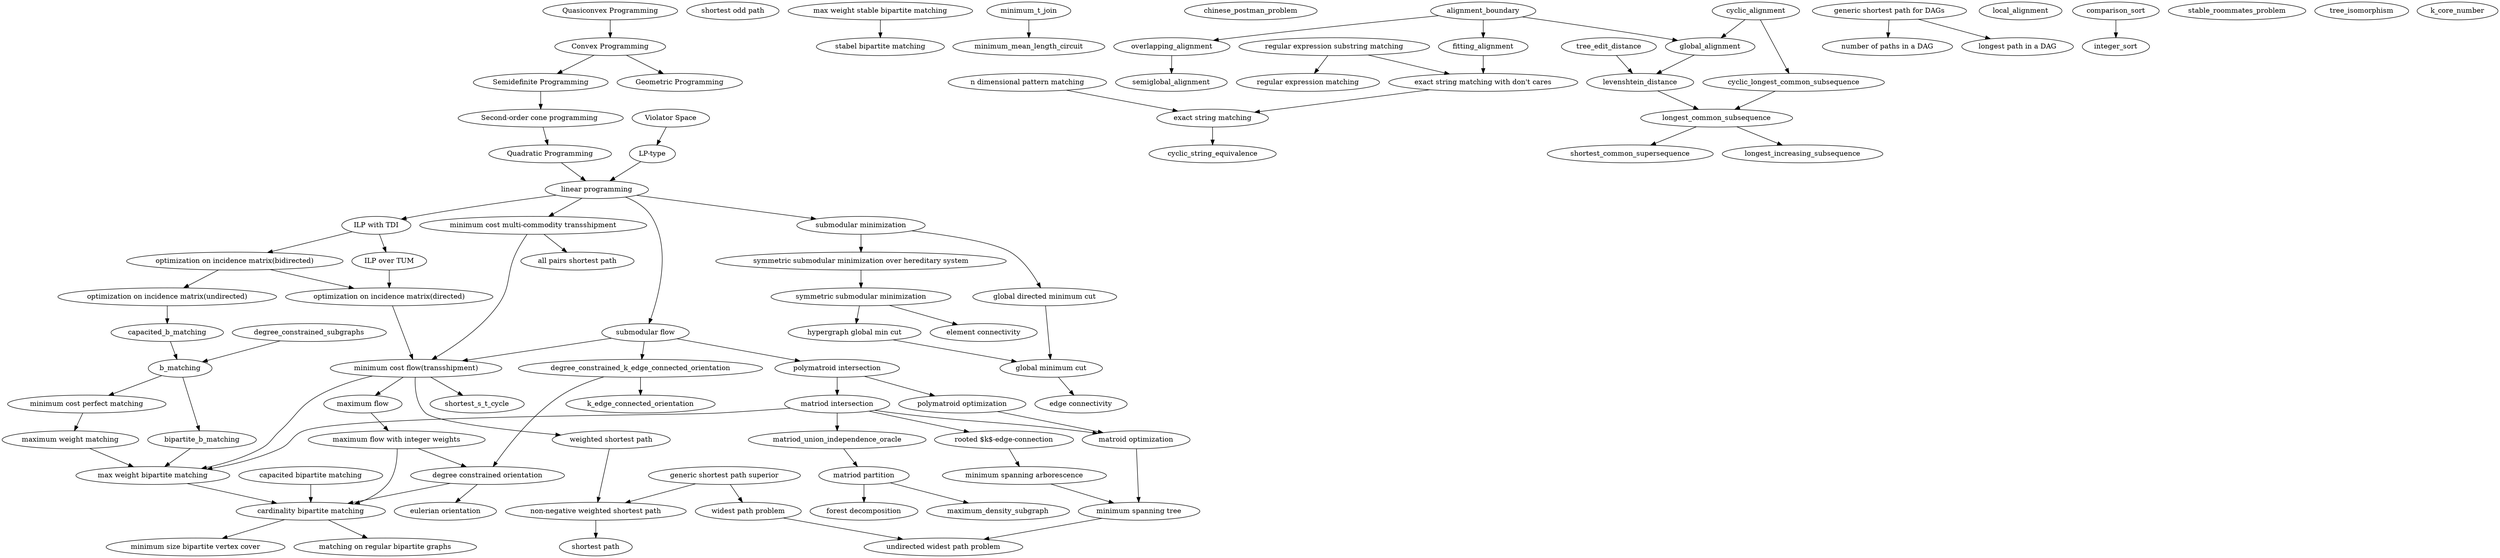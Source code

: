 digraph {
  // weakly polynomial
  semidefinite_programming [label="Semidefinite Programming"];
  second_order_cone_programming [label="Second-order cone programming "];
  quadratic_programming [label="Quadratic Programming"];
  convex_programming [label="Convex Programming"];
  geometric_programming [label="Geometric Programming"];
  quasiconvex_programming [label="Quasiconvex Programming"];
  linear_programming [label="linear programming"];
  ILP_TUM [label="ILP over TUM"];
  ILP_TDI [label="ILP with TDI"];
  violator_space [label="Violator Space"];
  lp_type [label="LP-type"];

  linear_programming -> ILP_TDI -> ILP_TUM;
  quasiconvex_programming -> convex_programming -> semidefinite_programming -> second_order_cone_programming -> quadratic_programming -> linear_programming;
  convex_programming -> geometric_programming;
  violator_space -> lp_type -> linear_programming;
  // optimization problems
  min_cost_multi_commodity_transshipment [label="minimum cost multi-commodity transshipment"];
  max_flow [label="maximum flow"];
  weighted_bipartite_matching [label="max weight bipartite matching"];
  bipartite_matching [label="cardinality bipartite matching"];
  shortest_path_nonneg_weight [label="non-negative weighted shortest path"];
  shortest_path_weight [label="weighted shortest path"];
  shortest_path [label="shortest path"];
  shortest_odd_path [label="shortest odd path"];
  weighted_matching [label="maximum weight matching"];
  min_cost_perfect_matching [label="minimum cost perfect matching"];
  min_size_bipartite_vertex_cover [label="minimum size bipartite vertex cover"];
  stable_matching [label="stabel bipartite matching"];
  max_weight_stable_matching [label="max weight stable bipartite matching"];
  max_weight_stable_matching -> stable_matching;
  capacited_bipartite_matching [label="capacited bipartite matching"];

  submodular_flow [label="submodular flow"];
  polymatroid_intersection [label="polymatroid intersection"];
  
  all_pairs_shortest_path [label="all pairs shortest path"];
  min_cost_flow [label="minimum cost flow(transshipment)"];
  degree_constrained_orientation [label="degree constrained orientation"];
  max_flow_int [label="maximum flow with integer weights"];
  submodular_min [label="submodular minimization"];
  symmetric_submodular_min [label="symmetric submodular minimization"];
  symmetric_submodular_function_hereditary [label="symmetric submodular minimization over hereditary system"]
  hypergraph_min_cut [label="hypergraph global min cut"];
  element_connectivity [label="element connectivity"];

  submodular_flow -> degree_constrained_k_edge_connected_orientation;
  degree_constrained_k_edge_connected_orientation -> k_edge_connected_orientation;
  degree_constrained_k_edge_connected_orientation -> degree_constrained_orientation;
  submodular_flow -> min_cost_flow;
  linear_programming -> submodular_min -> symmetric_submodular_function_hereditary;
  submodular_min -> directed_min_cut;
  symmetric_submodular_function_hereditary -> symmetric_submodular_min;
  symmetric_submodular_min -> hypergraph_min_cut;
  symmetric_submodular_min -> element_connectivity;
  hypergraph_min_cut -> min_cut;
  min_cost_multi_commodity_transshipment -> min_cost_flow;
  min_cost_multi_commodity_transshipment -> all_pairs_shortest_path;
  min_cost_flow -> max_flow;
  max_flow -> max_flow_int;
  min_cost_flow -> weighted_bipartite_matching -> bipartite_matching -> regular_bipartite_matching;
  capacited_bipartite_matching -> bipartite_matching;
  max_flow_int -> bipartite_matching;
  min_cost_flow -> shortest_path_weight;
  submodular_flow -> polymatroid_intersection;
  linear_programming -> submodular_flow;
  linear_programming -> min_cost_multi_commodity_transshipment;
  shortest_path_weight -> shortest_path_nonneg_weight;
  shortest_path_nonneg_weight -> shortest_path;
  max_flow_int -> degree_constrained_orientation;
  degree_constrained_orientation -> bipartite_matching;
  degree_constrained_orientation -> eulerian_orientation;
  min_cost_perfect_matching -> weighted_matching;
  weighted_matching -> weighted_bipartite_matching;
  bipartite_matching -> min_size_bipartite_vertex_cover;

  degree_constrained_subgraphs -> b_matching;
  capacited_b_matching -> b_matching -> bipartite_b_matching->weighted_bipartite_matching;
  b_matching -> min_cost_perfect_matching;
  optimization_incidence_matrix_undirected [label="optimization on incidence matrix(undirected)"]
  optimization_incidence_matrix_directed [label="optimization on incidence matrix(directed)"]
  optimization_incidence_matrix_bidirected [label="optimization on incidence matrix(bidirected)"]
  optimization_incidence_matrix_bidirected -> optimization_incidence_matrix_undirected;
  optimization_incidence_matrix_bidirected -> optimization_incidence_matrix_directed;
  optimization_incidence_matrix_undirected -> capacited_b_matching;
  ILP_TDI -> optimization_incidence_matrix_bidirected;
  ILP_TUM -> optimization_incidence_matrix_directed;
  optimization_incidence_matrix_directed -> min_cost_flow;

  min_cost_flow -> shortest_s_t_cycle;
  
  // scheduling
  //single_machine_total_weighted_completion_time; // greedy
   //Minimizing Makespan with Preemptions on N machines, polytime
   //Qm | prmp | Cmax
   //Qm | rj,prmp | Cmax
   //Pm || sum Cj
   //Qm | prmp | sum Cj 
   //Qm | prmp | Lmax
   //F2 || Cmax
   //F2 | block | Cmax 
   //J2 || Cmax
   //O2 || Cmax 
   // Om | prmp | Cmax
   // Om | prmp | Lmax
   //Om | rj,pij = 1 | Cmax
  // matroids
  polymatroid_intersection [label="polymatroid intersection"];
  polymatroid_optimization [label="polymatroid optimization"];
  minimum_spanning_arborescence [label="minimum spanning arborescence"];
  matroid_optimization [label="matroid optimization"];
  matroid_intersection [label="matriod intersection"];
  minimum_spanning_tree [label="minimum spanning tree"];
  matriod_partition [label="matriod partition"];
  forest_decomposition [label="forest decomposition"];
  rooted_k_edge_connection [label="rooted $k$-edge-connection"];
  regular_bipartite_matching [label="matching on regular bipartite graphs"]
  polymatroid_intersection -> polymatroid_optimization;
  polymatroid_intersection -> matroid_intersection;
  polymatroid_optimization -> matroid_optimization;
  matroid_intersection -> matroid_optimization -> minimum_spanning_tree; 
  matroid_intersection -> weighted_bipartite_matching;
  matroid_intersection -> rooted_k_edge_connection;
  matroid_intersection -> matriod_union_independence_oracle;
  matriod_union_independence_oracle -> matriod_partition -> forest_decomposition;
  matriod_partition->maximum_density_subgraph;
  rooted_k_edge_connection -> minimum_spanning_arborescence;
  minimum_spanning_arborescence -> minimum_spanning_tree;

  minimum_t_join -> minimum_mean_length_circuit;
  chinese_postman_problem;
  eulerian_orientation [label="eulerian orientation"];
  directed_min_cut [label="global directed minimum cut"];
  min_cut [label="global minimum cut"];
  edge_connectivity [label="edge connectivity"];
  directed_min_cut -> min_cut;
  min_cut -> edge_connectivity;

  // String matching problems
  exact_string_matching [label="exact string matching"];
  n_dimensional_pattern_matching [label="n dimensional pattern matching"];
  exact_string_matching_with_dont_cares [label="exact string matching with don't cares"];
  regular_expression_matching [label="regular expression matching"];
  regular_expression_substring_matching [label="regular expression substring matching"];
  regular_expression_substring_matching -> exact_string_matching_with_dont_cares;
  regular_expression_substring_matching -> regular_expression_matching;
  exact_string_matching_with_dont_cares -> exact_string_matching;
  n_dimensional_pattern_matching -> exact_string_matching;

  // DP
  generic_shortest_path_superior [label="generic shortest path superior"];
  generic_shortest_path_dag [label="generic shortest path for DAGs"];
  count_paths_dag [label="number of paths in a DAG"];
  longest_path_dag [label="longest path in a DAG"];
  
  widest_path [label="widest path problem"];
  undirected_widest_path [label="undirected widest path problem"];
  
  generic_shortest_path_superior -> widest_path;
  widest_path -> undirected_widest_path;
  //all_pairs_widest_path;
  minimum_spanning_tree -> undirected_widest_path;
  generic_shortest_path_superior -> shortest_path_nonneg_weight;
  generic_shortest_path_dag -> count_paths_dag;
  generic_shortest_path_dag -> longest_path_dag;
  
  // Sequence Alignment
  cyclic_alignment -> global_alignment;
  cyclic_alignment -> cyclic_longest_common_subsequence;
  alignment_boundary -> global_alignment;
  local_alignment;
  tree_edit_distance -> levenshtein_distance;
  global_alignment -> levenshtein_distance -> longest_common_subsequence;
  alignment_boundary -> fitting_alignment;
  alignment_boundary -> overlapping_alignment -> semiglobal_alignment;
  fitting_alignment -> exact_string_matching_with_dont_cares;
  exact_string_matching -> cyclic_string_equivalence;
  cyclic_longest_common_subsequence -> longest_common_subsequence -> longest_increasing_subsequence
  longest_common_subsequence -> shortest_common_supersequence;
  
  comparison_sort -> integer_sort;

  stable_roommates_problem;
  tree_isomorphism;
  k_core_number;
  // Done
  // sequential knapsack
  
  // Todo
  // Modular decomposition http://en.wikipedia.org/wiki/Modular_decomposition
  // reconize total unimodularity 
  // stable matching(bipartite), egalitarian(maximum weight), minimum regret

  // The Generalized Distributive Law
  // http://cstheory.stackexchange.com/questions/750/have-any-generalizations-of-maximum-weight-matching-been-studied
  // generalized problem over semirings
  //longest_alternating_subsequence
}